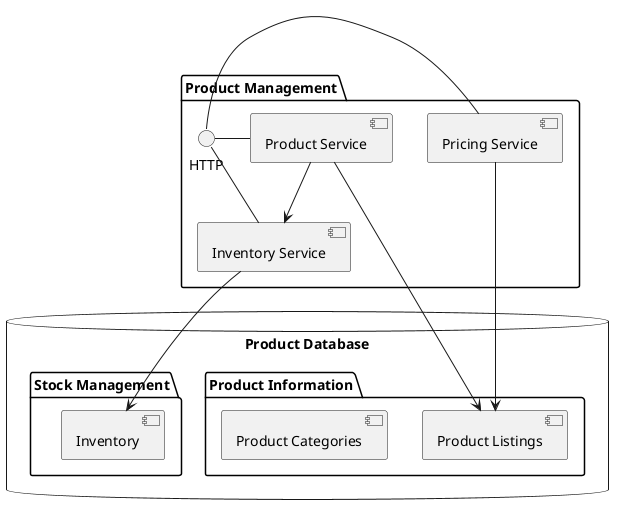 @startuml
package "Product Management" {
  HTTP - [Product Service]
  HTTP - [Inventory Service]
  HTTP - [Pricing Service]
}

database "Product Database" {
  folder "Product Information" {
    [Product Listings]
    [Product Categories]
  }
  folder "Stock Management" {
    [Inventory]
  }
}

[Product Service] --> [Product Listings]
[Product Service] --> [Inventory Service]
[Inventory Service] --> [Inventory]
[Pricing Service] --> [Product Listings]
@enduml
